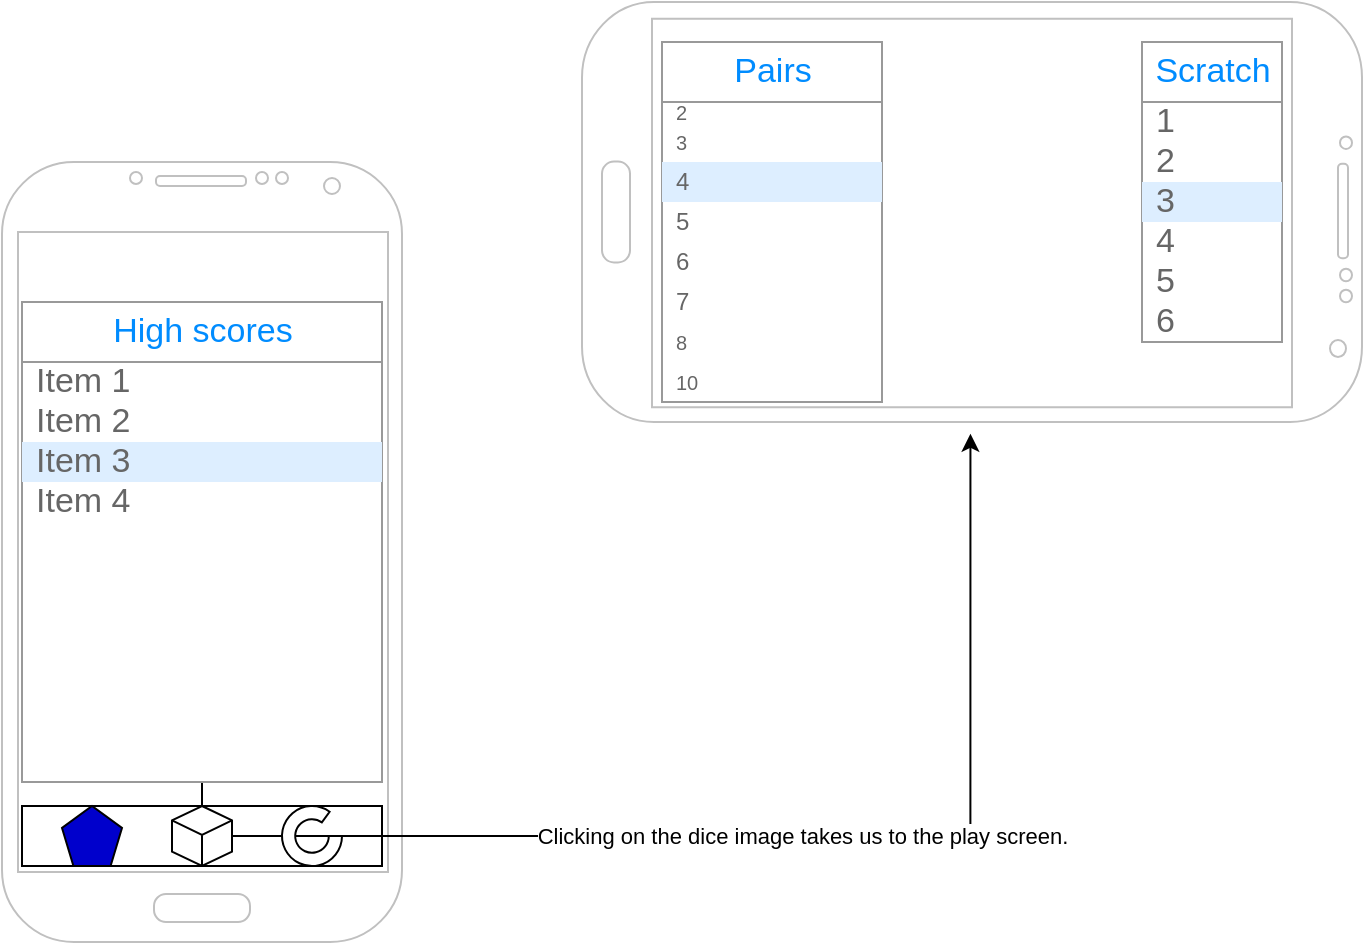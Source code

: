 <mxfile version="13.1.3" type="device"><diagram id="HKxM5wMj1Pd6l8YYwo_g" name="Page-1"><mxGraphModel dx="1038" dy="1688" grid="1" gridSize="10" guides="1" tooltips="1" connect="1" arrows="1" fold="1" page="1" pageScale="1" pageWidth="850" pageHeight="1100" math="0" shadow="0"><root><mxCell id="0"/><mxCell id="1" parent="0"/><mxCell id="qpMLUsVknRcAPtkEv2hK-2" value="" style="verticalLabelPosition=bottom;verticalAlign=top;html=1;shadow=0;dashed=0;strokeWidth=1;shape=mxgraph.android.phone2;strokeColor=#c0c0c0;" vertex="1" parent="1"><mxGeometry x="20" y="-100" width="200" height="390" as="geometry"/></mxCell><mxCell id="qpMLUsVknRcAPtkEv2hK-4" value="" style="verticalLabelPosition=bottom;verticalAlign=top;html=1;shadow=0;dashed=0;strokeWidth=1;shape=mxgraph.android.phone2;strokeColor=#c0c0c0;direction=south;" vertex="1" parent="1"><mxGeometry x="310" y="-180" width="390" height="210" as="geometry"/></mxCell><mxCell id="qpMLUsVknRcAPtkEv2hK-9" value="" style="edgeStyle=orthogonalEdgeStyle;rounded=0;orthogonalLoop=1;jettySize=auto;html=1;" edge="1" parent="1" source="qpMLUsVknRcAPtkEv2hK-5"><mxGeometry relative="1" as="geometry"><mxPoint x="120" y="142" as="targetPoint"/></mxGeometry></mxCell><mxCell id="qpMLUsVknRcAPtkEv2hK-5" value="" style="verticalLabelPosition=bottom;verticalAlign=top;html=1;shape=mxgraph.basic.rect;fillColor2=none;strokeWidth=1;size=20;indent=5;rotation=0;" vertex="1" parent="1"><mxGeometry x="30" y="222" width="180" height="30" as="geometry"/></mxCell><mxCell id="qpMLUsVknRcAPtkEv2hK-18" value="Clicking on the dice image takes us to the play screen." style="edgeStyle=orthogonalEdgeStyle;rounded=0;orthogonalLoop=1;jettySize=auto;html=1;entryX=1.028;entryY=0.502;entryDx=0;entryDy=0;entryPerimeter=0;" edge="1" parent="1" source="qpMLUsVknRcAPtkEv2hK-7" target="qpMLUsVknRcAPtkEv2hK-4"><mxGeometry relative="1" as="geometry"/></mxCell><mxCell id="qpMLUsVknRcAPtkEv2hK-7" value="" style="whiteSpace=wrap;html=1;shape=mxgraph.basic.isocube;isoAngle=15;fillColor=#FFFFFF;" vertex="1" parent="1"><mxGeometry x="105" y="222" width="30" height="30" as="geometry"/></mxCell><mxCell id="qpMLUsVknRcAPtkEv2hK-10" value="" style="whiteSpace=wrap;html=1;shape=mxgraph.basic.pentagon;fillColor=#0000CC;" vertex="1" parent="1"><mxGeometry x="50" y="222" width="30" height="30" as="geometry"/></mxCell><mxCell id="qpMLUsVknRcAPtkEv2hK-11" value="" style="verticalLabelPosition=bottom;verticalAlign=top;html=1;shape=mxgraph.basic.partConcEllipse;startAngle=0.25;endAngle=0.1;arcWidth=0.44;" vertex="1" parent="1"><mxGeometry x="160" y="222" width="30" height="30" as="geometry"/></mxCell><mxCell id="qpMLUsVknRcAPtkEv2hK-12" value="" style="strokeWidth=1;shadow=0;dashed=0;align=center;html=1;shape=mxgraph.mockup.forms.rrect;rSize=0;strokeColor=#999999;fillColor=#ffffff;" vertex="1" parent="1"><mxGeometry x="30" y="-30" width="180" height="240" as="geometry"/></mxCell><mxCell id="qpMLUsVknRcAPtkEv2hK-13" value="High scores" style="strokeWidth=1;shadow=0;dashed=0;align=center;html=1;shape=mxgraph.mockup.forms.rrect;rSize=0;strokeColor=#999999;fontColor=#008cff;fontSize=17;fillColor=#ffffff;resizeWidth=1;" vertex="1" parent="qpMLUsVknRcAPtkEv2hK-12"><mxGeometry width="180" height="30" relative="1" as="geometry"/></mxCell><mxCell id="qpMLUsVknRcAPtkEv2hK-14" value="Item 1" style="strokeWidth=1;shadow=0;dashed=0;align=center;html=1;shape=mxgraph.mockup.forms.anchor;fontSize=17;fontColor=#666666;align=left;spacingLeft=5;resizeWidth=1;" vertex="1" parent="qpMLUsVknRcAPtkEv2hK-12"><mxGeometry width="180" height="20" relative="1" as="geometry"><mxPoint y="30" as="offset"/></mxGeometry></mxCell><mxCell id="qpMLUsVknRcAPtkEv2hK-15" value="Item 2" style="strokeWidth=1;shadow=0;dashed=0;align=center;html=1;shape=mxgraph.mockup.forms.anchor;fontSize=17;fontColor=#666666;align=left;spacingLeft=5;resizeWidth=1;" vertex="1" parent="qpMLUsVknRcAPtkEv2hK-12"><mxGeometry width="180" height="20" relative="1" as="geometry"><mxPoint y="50" as="offset"/></mxGeometry></mxCell><mxCell id="qpMLUsVknRcAPtkEv2hK-16" value="Item 3" style="strokeWidth=1;shadow=0;dashed=0;align=center;html=1;shape=mxgraph.mockup.forms.rrect;rSize=0;fontSize=17;fontColor=#666666;align=left;spacingLeft=5;fillColor=#ddeeff;strokeColor=none;resizeWidth=1;" vertex="1" parent="qpMLUsVknRcAPtkEv2hK-12"><mxGeometry width="180" height="20" relative="1" as="geometry"><mxPoint y="70" as="offset"/></mxGeometry></mxCell><mxCell id="qpMLUsVknRcAPtkEv2hK-17" value="Item 4" style="strokeWidth=1;shadow=0;dashed=0;align=center;html=1;shape=mxgraph.mockup.forms.anchor;fontSize=17;fontColor=#666666;align=left;spacingLeft=5;resizeWidth=1;" vertex="1" parent="qpMLUsVknRcAPtkEv2hK-12"><mxGeometry width="180" height="20" relative="1" as="geometry"><mxPoint y="90" as="offset"/></mxGeometry></mxCell><mxCell id="qpMLUsVknRcAPtkEv2hK-19" value="" style="strokeWidth=1;shadow=0;dashed=0;align=center;html=1;shape=mxgraph.mockup.forms.rrect;rSize=0;strokeColor=#999999;fillColor=#ffffff;" vertex="1" parent="1"><mxGeometry x="350" y="-160" width="110" height="180" as="geometry"/></mxCell><mxCell id="qpMLUsVknRcAPtkEv2hK-20" value="Pairs" style="strokeWidth=1;shadow=0;dashed=0;align=center;html=1;shape=mxgraph.mockup.forms.rrect;rSize=0;strokeColor=#999999;fontColor=#008cff;fontSize=17;fillColor=#ffffff;resizeWidth=1;" vertex="1" parent="qpMLUsVknRcAPtkEv2hK-19"><mxGeometry width="110" height="30" relative="1" as="geometry"/></mxCell><mxCell id="qpMLUsVknRcAPtkEv2hK-21" value="2" style="strokeWidth=1;shadow=0;dashed=0;align=center;html=1;shape=mxgraph.mockup.forms.anchor;fontSize=10;fontColor=#666666;align=left;spacingLeft=5;resizeWidth=1;" vertex="1" parent="qpMLUsVknRcAPtkEv2hK-19"><mxGeometry width="110" height="10" relative="1" as="geometry"><mxPoint y="30" as="offset"/></mxGeometry></mxCell><mxCell id="qpMLUsVknRcAPtkEv2hK-22" value="3" style="strokeWidth=1;shadow=0;dashed=0;align=center;html=1;shape=mxgraph.mockup.forms.anchor;fontSize=10;fontColor=#666666;align=left;spacingLeft=5;resizeWidth=1;" vertex="1" parent="qpMLUsVknRcAPtkEv2hK-19"><mxGeometry width="110" height="20" relative="1" as="geometry"><mxPoint y="40" as="offset"/></mxGeometry></mxCell><mxCell id="qpMLUsVknRcAPtkEv2hK-23" value="4" style="strokeWidth=1;shadow=0;dashed=0;align=center;html=1;shape=mxgraph.mockup.forms.rrect;rSize=0;fontSize=12;fontColor=#666666;align=left;spacingLeft=5;fillColor=#ddeeff;strokeColor=none;resizeWidth=1;" vertex="1" parent="qpMLUsVknRcAPtkEv2hK-19"><mxGeometry width="110" height="20" relative="1" as="geometry"><mxPoint y="60" as="offset"/></mxGeometry></mxCell><mxCell id="qpMLUsVknRcAPtkEv2hK-24" value="5" style="strokeWidth=1;shadow=0;dashed=0;align=center;html=1;shape=mxgraph.mockup.forms.anchor;fontSize=12;fontColor=#666666;align=left;spacingLeft=5;resizeWidth=1;" vertex="1" parent="qpMLUsVknRcAPtkEv2hK-19"><mxGeometry width="110" height="20" relative="1" as="geometry"><mxPoint y="80" as="offset"/></mxGeometry></mxCell><mxCell id="qpMLUsVknRcAPtkEv2hK-46" value="6" style="strokeWidth=1;shadow=0;dashed=0;align=center;html=1;shape=mxgraph.mockup.forms.anchor;fontSize=12;fontColor=#666666;align=left;spacingLeft=5;resizeWidth=1;" vertex="1" parent="qpMLUsVknRcAPtkEv2hK-19"><mxGeometry width="110" height="20" relative="1" as="geometry"><mxPoint y="100" as="offset"/></mxGeometry></mxCell><mxCell id="qpMLUsVknRcAPtkEv2hK-47" value="7" style="strokeWidth=1;shadow=0;dashed=0;align=center;html=1;shape=mxgraph.mockup.forms.anchor;fontSize=12;fontColor=#666666;align=left;spacingLeft=5;resizeWidth=1;" vertex="1" parent="qpMLUsVknRcAPtkEv2hK-19"><mxGeometry width="110" height="20" relative="1" as="geometry"><mxPoint y="120" as="offset"/></mxGeometry></mxCell><mxCell id="qpMLUsVknRcAPtkEv2hK-56" value="&lt;font style=&quot;font-size: 10px&quot;&gt;8&lt;/font&gt;" style="strokeWidth=1;shadow=0;dashed=0;align=center;html=1;shape=mxgraph.mockup.forms.anchor;fontSize=12;fontColor=#666666;align=left;spacingLeft=5;resizeWidth=1;" vertex="1" parent="qpMLUsVknRcAPtkEv2hK-19"><mxGeometry width="110" height="20" relative="1" as="geometry"><mxPoint y="140" as="offset"/></mxGeometry></mxCell><mxCell id="qpMLUsVknRcAPtkEv2hK-57" value="&lt;font style=&quot;font-size: 10px&quot;&gt;10&lt;/font&gt;" style="strokeWidth=1;shadow=0;dashed=0;align=center;html=1;shape=mxgraph.mockup.forms.anchor;fontSize=12;fontColor=#666666;align=left;spacingLeft=5;resizeWidth=1;" vertex="1" parent="qpMLUsVknRcAPtkEv2hK-19"><mxGeometry width="110" height="20" relative="1" as="geometry"><mxPoint y="160" as="offset"/></mxGeometry></mxCell><mxCell id="qpMLUsVknRcAPtkEv2hK-25" value="" style="strokeWidth=1;shadow=0;dashed=0;align=center;html=1;shape=mxgraph.mockup.forms.rrect;rSize=0;strokeColor=#999999;fillColor=#ffffff;" vertex="1" parent="1"><mxGeometry x="590" y="-160" width="70" height="150" as="geometry"/></mxCell><mxCell id="qpMLUsVknRcAPtkEv2hK-26" value="Scratch" style="strokeWidth=1;shadow=0;dashed=0;align=center;html=1;shape=mxgraph.mockup.forms.rrect;rSize=0;strokeColor=#999999;fontColor=#008cff;fontSize=17;fillColor=#ffffff;resizeWidth=1;" vertex="1" parent="qpMLUsVknRcAPtkEv2hK-25"><mxGeometry width="70" height="30" relative="1" as="geometry"/></mxCell><mxCell id="qpMLUsVknRcAPtkEv2hK-27" value="1" style="strokeWidth=1;shadow=0;dashed=0;align=center;html=1;shape=mxgraph.mockup.forms.anchor;fontSize=17;fontColor=#666666;align=left;spacingLeft=5;resizeWidth=1;" vertex="1" parent="qpMLUsVknRcAPtkEv2hK-25"><mxGeometry width="70" height="20" relative="1" as="geometry"><mxPoint y="30" as="offset"/></mxGeometry></mxCell><mxCell id="qpMLUsVknRcAPtkEv2hK-28" value="2" style="strokeWidth=1;shadow=0;dashed=0;align=center;html=1;shape=mxgraph.mockup.forms.anchor;fontSize=17;fontColor=#666666;align=left;spacingLeft=5;resizeWidth=1;" vertex="1" parent="qpMLUsVknRcAPtkEv2hK-25"><mxGeometry width="70" height="20" relative="1" as="geometry"><mxPoint y="50" as="offset"/></mxGeometry></mxCell><mxCell id="qpMLUsVknRcAPtkEv2hK-29" value="3" style="strokeWidth=1;shadow=0;dashed=0;align=center;html=1;shape=mxgraph.mockup.forms.rrect;rSize=0;fontSize=17;fontColor=#666666;align=left;spacingLeft=5;fillColor=#ddeeff;strokeColor=none;resizeWidth=1;" vertex="1" parent="qpMLUsVknRcAPtkEv2hK-25"><mxGeometry width="70" height="20" relative="1" as="geometry"><mxPoint y="70" as="offset"/></mxGeometry></mxCell><mxCell id="qpMLUsVknRcAPtkEv2hK-30" value="4" style="strokeWidth=1;shadow=0;dashed=0;align=center;html=1;shape=mxgraph.mockup.forms.anchor;fontSize=17;fontColor=#666666;align=left;spacingLeft=5;resizeWidth=1;" vertex="1" parent="qpMLUsVknRcAPtkEv2hK-25"><mxGeometry width="70" height="20" relative="1" as="geometry"><mxPoint y="90" as="offset"/></mxGeometry></mxCell><mxCell id="qpMLUsVknRcAPtkEv2hK-37" value="5" style="strokeWidth=1;shadow=0;dashed=0;align=center;html=1;shape=mxgraph.mockup.forms.anchor;fontSize=17;fontColor=#666666;align=left;spacingLeft=5;resizeWidth=1;" vertex="1" parent="qpMLUsVknRcAPtkEv2hK-25"><mxGeometry width="70" height="20" relative="1" as="geometry"><mxPoint y="110" as="offset"/></mxGeometry></mxCell><mxCell id="qpMLUsVknRcAPtkEv2hK-45" value="6" style="strokeWidth=1;shadow=0;dashed=0;align=center;html=1;shape=mxgraph.mockup.forms.anchor;fontSize=17;fontColor=#666666;align=left;spacingLeft=5;resizeWidth=1;" vertex="1" parent="qpMLUsVknRcAPtkEv2hK-25"><mxGeometry width="70" height="20" relative="1" as="geometry"><mxPoint y="130" as="offset"/></mxGeometry></mxCell></root></mxGraphModel></diagram></mxfile>